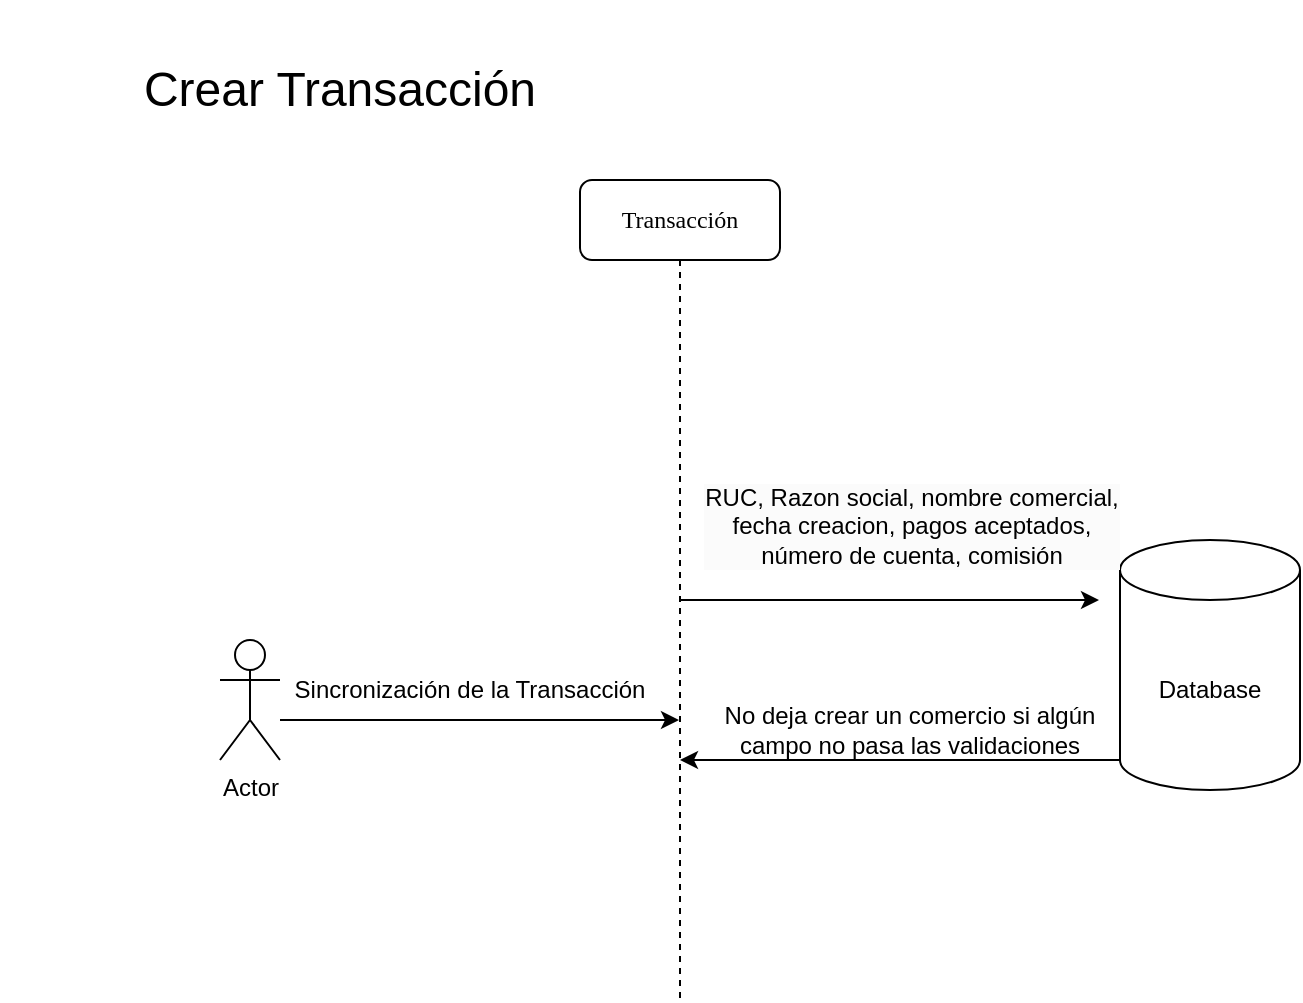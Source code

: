 <mxfile version="26.0.11">
  <diagram name="Página-1" id="tkpmx5HUAmSLAqPTgBW0">
    <mxGraphModel dx="838" dy="438" grid="1" gridSize="10" guides="1" tooltips="1" connect="1" arrows="1" fold="1" page="1" pageScale="1" pageWidth="827" pageHeight="1169" math="0" shadow="0">
      <root>
        <mxCell id="0" />
        <mxCell id="1" parent="0" />
        <mxCell id="ZHiZXvCOdi1pjf9QYCbd-1" value="Transacción" style="shape=umlLifeline;perimeter=lifelinePerimeter;whiteSpace=wrap;html=1;container=1;collapsible=0;recursiveResize=0;outlineConnect=0;rounded=1;shadow=0;comic=0;labelBackgroundColor=none;strokeWidth=1;fontFamily=Verdana;fontSize=12;align=center;" vertex="1" parent="1">
          <mxGeometry x="290" y="90" width="100" height="410" as="geometry" />
        </mxCell>
        <mxCell id="ZHiZXvCOdi1pjf9QYCbd-2" value="Actor" style="shape=umlActor;verticalLabelPosition=bottom;verticalAlign=top;html=1;outlineConnect=0;" vertex="1" parent="1">
          <mxGeometry x="110" y="320" width="30" height="60" as="geometry" />
        </mxCell>
        <mxCell id="ZHiZXvCOdi1pjf9QYCbd-3" value="" style="endArrow=classic;html=1;rounded=0;" edge="1" parent="1" target="ZHiZXvCOdi1pjf9QYCbd-1">
          <mxGeometry width="50" height="50" relative="1" as="geometry">
            <mxPoint x="140" y="360" as="sourcePoint" />
            <mxPoint x="300" y="370" as="targetPoint" />
          </mxGeometry>
        </mxCell>
        <mxCell id="ZHiZXvCOdi1pjf9QYCbd-4" value="" style="endArrow=classic;html=1;rounded=0;" edge="1" parent="1">
          <mxGeometry width="50" height="50" relative="1" as="geometry">
            <mxPoint x="340" y="300" as="sourcePoint" />
            <mxPoint x="549.5" y="300" as="targetPoint" />
          </mxGeometry>
        </mxCell>
        <mxCell id="ZHiZXvCOdi1pjf9QYCbd-5" value="Sincronización de la Transacción" style="text;strokeColor=none;align=center;fillColor=none;html=1;verticalAlign=middle;whiteSpace=wrap;rounded=0;" vertex="1" parent="1">
          <mxGeometry x="140" y="330" width="190" height="30" as="geometry" />
        </mxCell>
        <mxCell id="ZHiZXvCOdi1pjf9QYCbd-6" value="&lt;font style=&quot;font-size: 24px;&quot;&gt;Crear Transacción&lt;/font&gt;" style="text;strokeColor=none;align=center;fillColor=none;html=1;verticalAlign=middle;whiteSpace=wrap;rounded=0;" vertex="1" parent="1">
          <mxGeometry width="340" height="90" as="geometry" />
        </mxCell>
        <mxCell id="ZHiZXvCOdi1pjf9QYCbd-7" value="Database" style="shape=cylinder3;whiteSpace=wrap;html=1;boundedLbl=1;backgroundOutline=1;size=15;" vertex="1" parent="1">
          <mxGeometry x="560" y="270" width="90" height="125" as="geometry" />
        </mxCell>
        <mxCell id="ZHiZXvCOdi1pjf9QYCbd-8" value="" style="endArrow=classic;html=1;rounded=0;exitX=0;exitY=1;exitDx=0;exitDy=-15;exitPerimeter=0;" edge="1" parent="1" source="ZHiZXvCOdi1pjf9QYCbd-7" target="ZHiZXvCOdi1pjf9QYCbd-1">
          <mxGeometry width="50" height="50" relative="1" as="geometry">
            <mxPoint x="500.75" y="378.75" as="sourcePoint" />
            <mxPoint x="350" y="379" as="targetPoint" />
          </mxGeometry>
        </mxCell>
        <mxCell id="ZHiZXvCOdi1pjf9QYCbd-9" value="No deja crear un comercio si algún campo no pasa las validaciones" style="text;strokeColor=none;align=center;fillColor=none;html=1;verticalAlign=middle;whiteSpace=wrap;rounded=0;" vertex="1" parent="1">
          <mxGeometry x="360" y="350" width="190" height="30" as="geometry" />
        </mxCell>
        <mxCell id="ZHiZXvCOdi1pjf9QYCbd-10" value="&lt;div style=&quot;forced-color-adjust: none; color: rgb(0, 0, 0); font-family: Helvetica; font-size: 12px; font-style: normal; font-variant-ligatures: normal; font-variant-caps: normal; font-weight: 400; letter-spacing: normal; orphans: 2; text-align: center; text-indent: 0px; text-transform: none; widows: 2; word-spacing: 0px; -webkit-text-stroke-width: 0px; white-space: normal; background-color: rgb(251, 251, 251); text-decoration-thickness: initial; text-decoration-style: initial; text-decoration-color: initial;&quot;&gt;RUC, Razon social, nombre comercial, fecha creacion, pagos aceptados, número de cuenta, comisión&lt;/div&gt;" style="text;whiteSpace=wrap;html=1;" vertex="1" parent="1">
          <mxGeometry x="350" y="235" width="210" height="70" as="geometry" />
        </mxCell>
      </root>
    </mxGraphModel>
  </diagram>
</mxfile>
